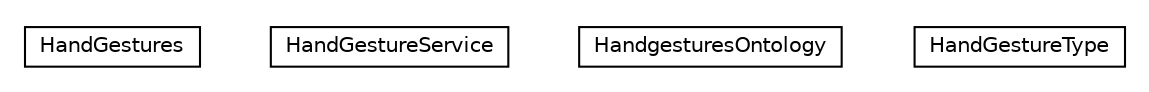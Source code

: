 #!/usr/local/bin/dot
#
# Class diagram 
# Generated by UMLGraph version R5_6-24-gf6e263 (http://www.umlgraph.org/)
#

digraph G {
	edge [fontname="Helvetica",fontsize=10,labelfontname="Helvetica",labelfontsize=10];
	node [fontname="Helvetica",fontsize=10,shape=plaintext];
	nodesep=0.25;
	ranksep=0.5;
	// org.universAAL.ontology.handgestures.HandGestures
	c22052 [label=<<table title="org.universAAL.ontology.handgestures.HandGestures" border="0" cellborder="1" cellspacing="0" cellpadding="2" port="p" href="./HandGestures.html">
		<tr><td><table border="0" cellspacing="0" cellpadding="1">
<tr><td align="center" balign="center"> HandGestures </td></tr>
		</table></td></tr>
		</table>>, URL="./HandGestures.html", fontname="Helvetica", fontcolor="black", fontsize=10.0];
	// org.universAAL.ontology.handgestures.HandGestureService
	c22053 [label=<<table title="org.universAAL.ontology.handgestures.HandGestureService" border="0" cellborder="1" cellspacing="0" cellpadding="2" port="p" href="./HandGestureService.html">
		<tr><td><table border="0" cellspacing="0" cellpadding="1">
<tr><td align="center" balign="center"> HandGestureService </td></tr>
		</table></td></tr>
		</table>>, URL="./HandGestureService.html", fontname="Helvetica", fontcolor="black", fontsize=10.0];
	// org.universAAL.ontology.handgestures.HandgesturesOntology
	c22054 [label=<<table title="org.universAAL.ontology.handgestures.HandgesturesOntology" border="0" cellborder="1" cellspacing="0" cellpadding="2" port="p" href="./HandgesturesOntology.html">
		<tr><td><table border="0" cellspacing="0" cellpadding="1">
<tr><td align="center" balign="center"> HandgesturesOntology </td></tr>
		</table></td></tr>
		</table>>, URL="./HandgesturesOntology.html", fontname="Helvetica", fontcolor="black", fontsize=10.0];
	// org.universAAL.ontology.handgestures.HandGestureType
	c22055 [label=<<table title="org.universAAL.ontology.handgestures.HandGestureType" border="0" cellborder="1" cellspacing="0" cellpadding="2" port="p" href="./HandGestureType.html">
		<tr><td><table border="0" cellspacing="0" cellpadding="1">
<tr><td align="center" balign="center"> HandGestureType </td></tr>
		</table></td></tr>
		</table>>, URL="./HandGestureType.html", fontname="Helvetica", fontcolor="black", fontsize=10.0];
}

